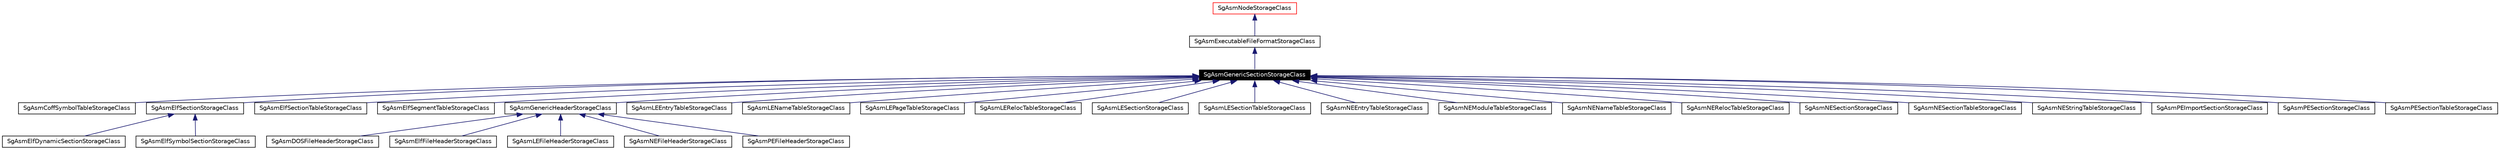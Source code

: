 digraph G
{
  edge [fontname="Helvetica",fontsize=10,labelfontname="Helvetica",labelfontsize=10];
  node [fontname="Helvetica",fontsize=10,shape=record];
  Node1 [label="SgAsmGenericSectionStorageClass",height=0.2,width=0.4,color="white", fillcolor="black", style="filled" fontcolor="white"];
  Node2 -> Node1 [dir=back,color="midnightblue",fontsize=10,style="solid",fontname="Helvetica"];
  Node2 [label="SgAsmExecutableFileFormatStorageClass",height=0.2,width=0.4,color="black",URL="$classSgAsmExecutableFileFormatStorageClass.html"];
  Node3 -> Node2 [dir=back,color="midnightblue",fontsize=10,style="solid",fontname="Helvetica"];
  Node3 [label="SgAsmNodeStorageClass",height=0.2,width=0.4,color="red",URL="$classSgAsmNodeStorageClass.html"];
  Node1 -> Node4 [dir=back,color="midnightblue",fontsize=10,style="solid",fontname="Helvetica"];
  Node4 [label="SgAsmCoffSymbolTableStorageClass",height=0.2,width=0.4,color="black",URL="$classSgAsmCoffSymbolTableStorageClass.html"];
  Node1 -> Node5 [dir=back,color="midnightblue",fontsize=10,style="solid",fontname="Helvetica"];
  Node5 [label="SgAsmElfSectionStorageClass",height=0.2,width=0.4,color="black",URL="$classSgAsmElfSectionStorageClass.html"];
  Node5 -> Node6 [dir=back,color="midnightblue",fontsize=10,style="solid",fontname="Helvetica"];
  Node6 [label="SgAsmElfDynamicSectionStorageClass",height=0.2,width=0.4,color="black",URL="$classSgAsmElfDynamicSectionStorageClass.html"];
  Node5 -> Node7 [dir=back,color="midnightblue",fontsize=10,style="solid",fontname="Helvetica"];
  Node7 [label="SgAsmElfSymbolSectionStorageClass",height=0.2,width=0.4,color="black",URL="$classSgAsmElfSymbolSectionStorageClass.html"];
  Node1 -> Node8 [dir=back,color="midnightblue",fontsize=10,style="solid",fontname="Helvetica"];
  Node8 [label="SgAsmElfSectionTableStorageClass",height=0.2,width=0.4,color="black",URL="$classSgAsmElfSectionTableStorageClass.html"];
  Node1 -> Node9 [dir=back,color="midnightblue",fontsize=10,style="solid",fontname="Helvetica"];
  Node9 [label="SgAsmElfSegmentTableStorageClass",height=0.2,width=0.4,color="black",URL="$classSgAsmElfSegmentTableStorageClass.html"];
  Node1 -> Node10 [dir=back,color="midnightblue",fontsize=10,style="solid",fontname="Helvetica"];
  Node10 [label="SgAsmGenericHeaderStorageClass",height=0.2,width=0.4,color="black",URL="$classSgAsmGenericHeaderStorageClass.html"];
  Node10 -> Node11 [dir=back,color="midnightblue",fontsize=10,style="solid",fontname="Helvetica"];
  Node11 [label="SgAsmDOSFileHeaderStorageClass",height=0.2,width=0.4,color="black",URL="$classSgAsmDOSFileHeaderStorageClass.html"];
  Node10 -> Node12 [dir=back,color="midnightblue",fontsize=10,style="solid",fontname="Helvetica"];
  Node12 [label="SgAsmElfFileHeaderStorageClass",height=0.2,width=0.4,color="black",URL="$classSgAsmElfFileHeaderStorageClass.html"];
  Node10 -> Node13 [dir=back,color="midnightblue",fontsize=10,style="solid",fontname="Helvetica"];
  Node13 [label="SgAsmLEFileHeaderStorageClass",height=0.2,width=0.4,color="black",URL="$classSgAsmLEFileHeaderStorageClass.html"];
  Node10 -> Node14 [dir=back,color="midnightblue",fontsize=10,style="solid",fontname="Helvetica"];
  Node14 [label="SgAsmNEFileHeaderStorageClass",height=0.2,width=0.4,color="black",URL="$classSgAsmNEFileHeaderStorageClass.html"];
  Node10 -> Node15 [dir=back,color="midnightblue",fontsize=10,style="solid",fontname="Helvetica"];
  Node15 [label="SgAsmPEFileHeaderStorageClass",height=0.2,width=0.4,color="black",URL="$classSgAsmPEFileHeaderStorageClass.html"];
  Node1 -> Node16 [dir=back,color="midnightblue",fontsize=10,style="solid",fontname="Helvetica"];
  Node16 [label="SgAsmLEEntryTableStorageClass",height=0.2,width=0.4,color="black",URL="$classSgAsmLEEntryTableStorageClass.html"];
  Node1 -> Node17 [dir=back,color="midnightblue",fontsize=10,style="solid",fontname="Helvetica"];
  Node17 [label="SgAsmLENameTableStorageClass",height=0.2,width=0.4,color="black",URL="$classSgAsmLENameTableStorageClass.html"];
  Node1 -> Node18 [dir=back,color="midnightblue",fontsize=10,style="solid",fontname="Helvetica"];
  Node18 [label="SgAsmLEPageTableStorageClass",height=0.2,width=0.4,color="black",URL="$classSgAsmLEPageTableStorageClass.html"];
  Node1 -> Node19 [dir=back,color="midnightblue",fontsize=10,style="solid",fontname="Helvetica"];
  Node19 [label="SgAsmLERelocTableStorageClass",height=0.2,width=0.4,color="black",URL="$classSgAsmLERelocTableStorageClass.html"];
  Node1 -> Node20 [dir=back,color="midnightblue",fontsize=10,style="solid",fontname="Helvetica"];
  Node20 [label="SgAsmLESectionStorageClass",height=0.2,width=0.4,color="black",URL="$classSgAsmLESectionStorageClass.html"];
  Node1 -> Node21 [dir=back,color="midnightblue",fontsize=10,style="solid",fontname="Helvetica"];
  Node21 [label="SgAsmLESectionTableStorageClass",height=0.2,width=0.4,color="black",URL="$classSgAsmLESectionTableStorageClass.html"];
  Node1 -> Node22 [dir=back,color="midnightblue",fontsize=10,style="solid",fontname="Helvetica"];
  Node22 [label="SgAsmNEEntryTableStorageClass",height=0.2,width=0.4,color="black",URL="$classSgAsmNEEntryTableStorageClass.html"];
  Node1 -> Node23 [dir=back,color="midnightblue",fontsize=10,style="solid",fontname="Helvetica"];
  Node23 [label="SgAsmNEModuleTableStorageClass",height=0.2,width=0.4,color="black",URL="$classSgAsmNEModuleTableStorageClass.html"];
  Node1 -> Node24 [dir=back,color="midnightblue",fontsize=10,style="solid",fontname="Helvetica"];
  Node24 [label="SgAsmNENameTableStorageClass",height=0.2,width=0.4,color="black",URL="$classSgAsmNENameTableStorageClass.html"];
  Node1 -> Node25 [dir=back,color="midnightblue",fontsize=10,style="solid",fontname="Helvetica"];
  Node25 [label="SgAsmNERelocTableStorageClass",height=0.2,width=0.4,color="black",URL="$classSgAsmNERelocTableStorageClass.html"];
  Node1 -> Node26 [dir=back,color="midnightblue",fontsize=10,style="solid",fontname="Helvetica"];
  Node26 [label="SgAsmNESectionStorageClass",height=0.2,width=0.4,color="black",URL="$classSgAsmNESectionStorageClass.html"];
  Node1 -> Node27 [dir=back,color="midnightblue",fontsize=10,style="solid",fontname="Helvetica"];
  Node27 [label="SgAsmNESectionTableStorageClass",height=0.2,width=0.4,color="black",URL="$classSgAsmNESectionTableStorageClass.html"];
  Node1 -> Node28 [dir=back,color="midnightblue",fontsize=10,style="solid",fontname="Helvetica"];
  Node28 [label="SgAsmNEStringTableStorageClass",height=0.2,width=0.4,color="black",URL="$classSgAsmNEStringTableStorageClass.html"];
  Node1 -> Node29 [dir=back,color="midnightblue",fontsize=10,style="solid",fontname="Helvetica"];
  Node29 [label="SgAsmPEImportSectionStorageClass",height=0.2,width=0.4,color="black",URL="$classSgAsmPEImportSectionStorageClass.html"];
  Node1 -> Node30 [dir=back,color="midnightblue",fontsize=10,style="solid",fontname="Helvetica"];
  Node30 [label="SgAsmPESectionStorageClass",height=0.2,width=0.4,color="black",URL="$classSgAsmPESectionStorageClass.html"];
  Node1 -> Node31 [dir=back,color="midnightblue",fontsize=10,style="solid",fontname="Helvetica"];
  Node31 [label="SgAsmPESectionTableStorageClass",height=0.2,width=0.4,color="black",URL="$classSgAsmPESectionTableStorageClass.html"];
}

